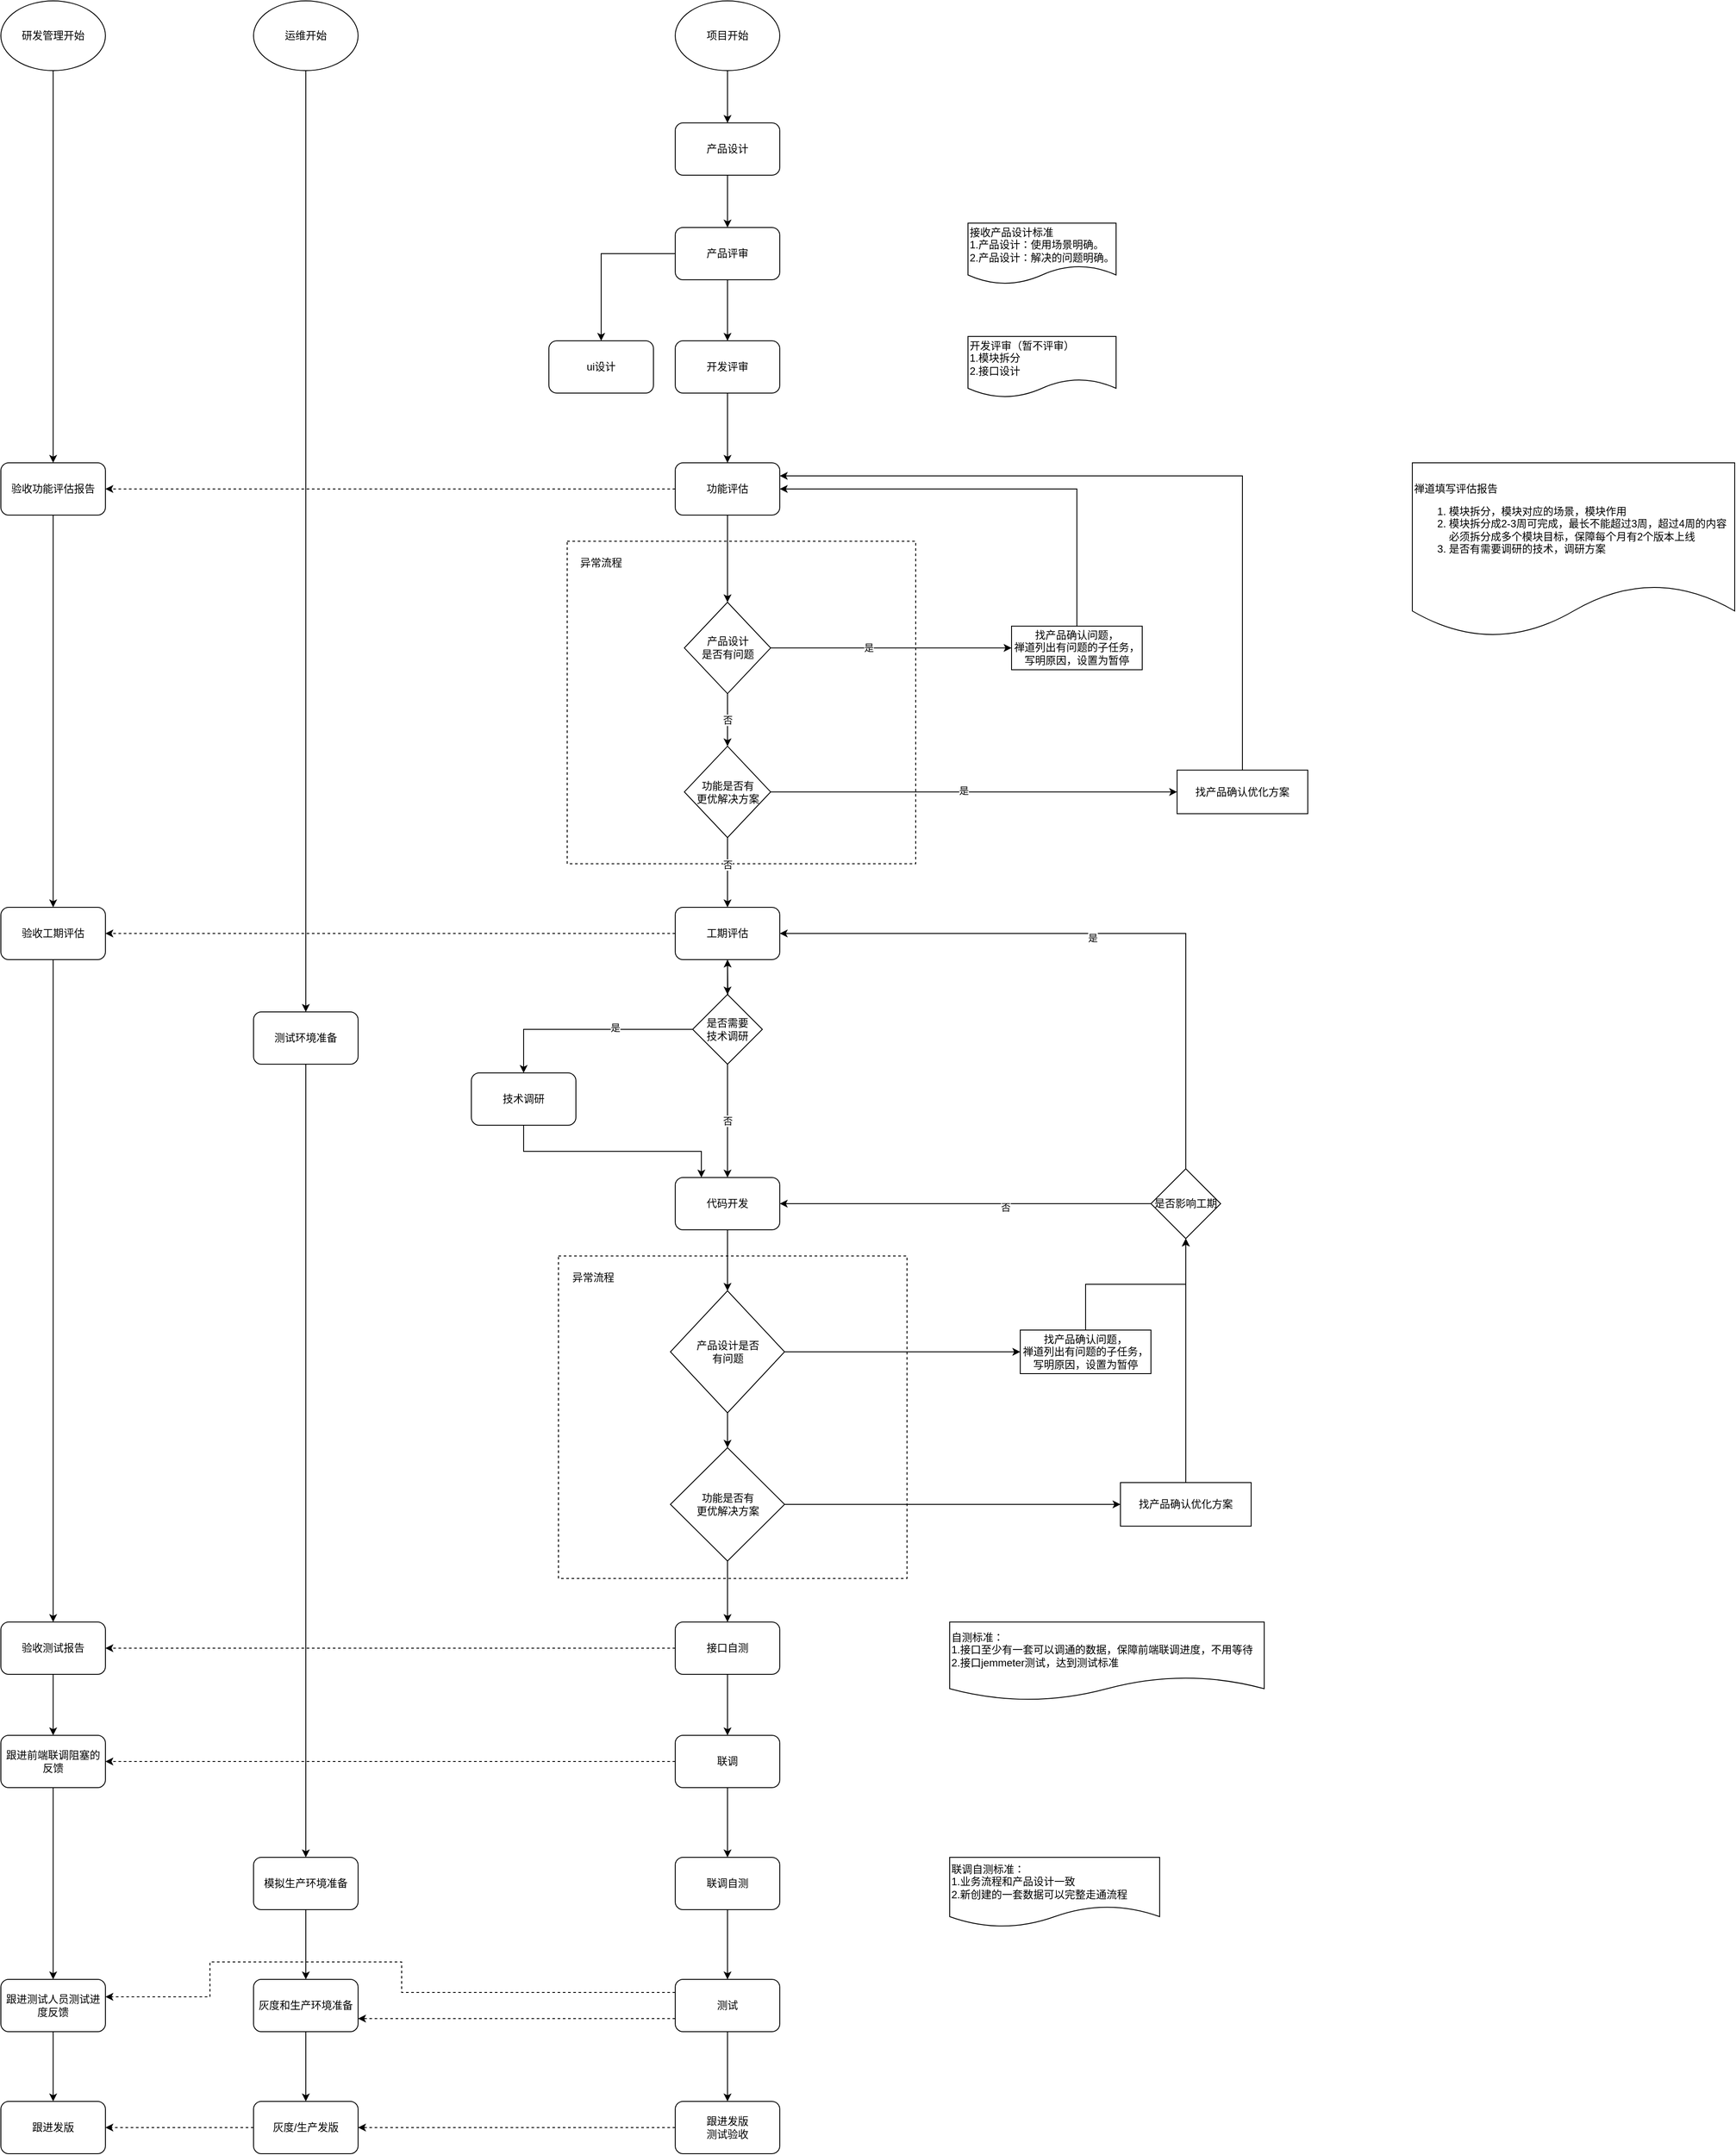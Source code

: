 <mxfile version="20.8.13" type="github">
  <diagram name="第 1 页" id="m2Nv4it-5vYWjkUrnx_C">
    <mxGraphModel dx="2973" dy="961" grid="1" gridSize="10" guides="1" tooltips="1" connect="1" arrows="1" fold="1" page="1" pageScale="1" pageWidth="827" pageHeight="1169" math="0" shadow="0">
      <root>
        <mxCell id="0" />
        <mxCell id="1" parent="0" />
        <mxCell id="9yJDeuIBgiFLJVAhCD0K-117" value="" style="rounded=0;whiteSpace=wrap;html=1;dashed=1;" vertex="1" parent="1">
          <mxGeometry x="-60" y="660" width="400" height="370" as="geometry" />
        </mxCell>
        <mxCell id="9yJDeuIBgiFLJVAhCD0K-109" value="" style="rounded=0;whiteSpace=wrap;html=1;dashed=1;" vertex="1" parent="1">
          <mxGeometry x="-70" y="1480" width="400" height="370" as="geometry" />
        </mxCell>
        <mxCell id="9yJDeuIBgiFLJVAhCD0K-54" value="" style="edgeStyle=orthogonalEdgeStyle;rounded=0;orthogonalLoop=1;jettySize=auto;html=1;" edge="1" parent="1" target="9yJDeuIBgiFLJVAhCD0K-12">
          <mxGeometry relative="1" as="geometry">
            <mxPoint x="124" y="1230" as="sourcePoint" />
          </mxGeometry>
        </mxCell>
        <mxCell id="9yJDeuIBgiFLJVAhCD0K-5" style="edgeStyle=orthogonalEdgeStyle;rounded=0;orthogonalLoop=1;jettySize=auto;html=1;" edge="1" parent="1" source="9yJDeuIBgiFLJVAhCD0K-3" target="9yJDeuIBgiFLJVAhCD0K-4">
          <mxGeometry relative="1" as="geometry" />
        </mxCell>
        <mxCell id="9yJDeuIBgiFLJVAhCD0K-3" value="项目开始" style="ellipse;whiteSpace=wrap;html=1;" vertex="1" parent="1">
          <mxGeometry x="64" y="40" width="120" height="80" as="geometry" />
        </mxCell>
        <mxCell id="9yJDeuIBgiFLJVAhCD0K-68" style="edgeStyle=orthogonalEdgeStyle;rounded=0;orthogonalLoop=1;jettySize=auto;html=1;" edge="1" parent="1" source="9yJDeuIBgiFLJVAhCD0K-4" target="9yJDeuIBgiFLJVAhCD0K-8">
          <mxGeometry relative="1" as="geometry" />
        </mxCell>
        <mxCell id="9yJDeuIBgiFLJVAhCD0K-4" value="产品设计" style="rounded=1;whiteSpace=wrap;html=1;" vertex="1" parent="1">
          <mxGeometry x="64" y="180" width="120" height="60" as="geometry" />
        </mxCell>
        <mxCell id="9yJDeuIBgiFLJVAhCD0K-6" value="ui设计" style="rounded=1;whiteSpace=wrap;html=1;" vertex="1" parent="1">
          <mxGeometry x="-81" y="430" width="120" height="60" as="geometry" />
        </mxCell>
        <mxCell id="9yJDeuIBgiFLJVAhCD0K-11" style="edgeStyle=orthogonalEdgeStyle;rounded=0;orthogonalLoop=1;jettySize=auto;html=1;" edge="1" parent="1" source="9yJDeuIBgiFLJVAhCD0K-8" target="9yJDeuIBgiFLJVAhCD0K-70">
          <mxGeometry relative="1" as="geometry" />
        </mxCell>
        <mxCell id="9yJDeuIBgiFLJVAhCD0K-69" style="edgeStyle=orthogonalEdgeStyle;rounded=0;orthogonalLoop=1;jettySize=auto;html=1;" edge="1" parent="1" source="9yJDeuIBgiFLJVAhCD0K-8" target="9yJDeuIBgiFLJVAhCD0K-6">
          <mxGeometry relative="1" as="geometry" />
        </mxCell>
        <mxCell id="9yJDeuIBgiFLJVAhCD0K-8" value="产品评审" style="rounded=1;whiteSpace=wrap;html=1;" vertex="1" parent="1">
          <mxGeometry x="64" y="300" width="120" height="60" as="geometry" />
        </mxCell>
        <mxCell id="9yJDeuIBgiFLJVAhCD0K-13" style="edgeStyle=orthogonalEdgeStyle;rounded=0;orthogonalLoop=1;jettySize=auto;html=1;entryX=0.5;entryY=0;entryDx=0;entryDy=0;" edge="1" parent="1" source="9yJDeuIBgiFLJVAhCD0K-10" target="9yJDeuIBgiFLJVAhCD0K-23">
          <mxGeometry relative="1" as="geometry" />
        </mxCell>
        <mxCell id="9yJDeuIBgiFLJVAhCD0K-87" style="edgeStyle=orthogonalEdgeStyle;rounded=0;orthogonalLoop=1;jettySize=auto;html=1;dashed=1;" edge="1" parent="1" source="9yJDeuIBgiFLJVAhCD0K-10" target="9yJDeuIBgiFLJVAhCD0K-74">
          <mxGeometry relative="1" as="geometry" />
        </mxCell>
        <mxCell id="9yJDeuIBgiFLJVAhCD0K-10" value="功能评估" style="rounded=1;whiteSpace=wrap;html=1;" vertex="1" parent="1">
          <mxGeometry x="64" y="570" width="120" height="60" as="geometry" />
        </mxCell>
        <mxCell id="9yJDeuIBgiFLJVAhCD0K-16" value="" style="edgeStyle=orthogonalEdgeStyle;rounded=0;orthogonalLoop=1;jettySize=auto;html=1;" edge="1" parent="1" source="9yJDeuIBgiFLJVAhCD0K-12" target="9yJDeuIBgiFLJVAhCD0K-111">
          <mxGeometry relative="1" as="geometry" />
        </mxCell>
        <mxCell id="9yJDeuIBgiFLJVAhCD0K-88" style="edgeStyle=orthogonalEdgeStyle;rounded=0;orthogonalLoop=1;jettySize=auto;html=1;dashed=1;" edge="1" parent="1" source="9yJDeuIBgiFLJVAhCD0K-12" target="9yJDeuIBgiFLJVAhCD0K-77">
          <mxGeometry relative="1" as="geometry" />
        </mxCell>
        <mxCell id="9yJDeuIBgiFLJVAhCD0K-12" value="工期评估" style="rounded=1;whiteSpace=wrap;html=1;" vertex="1" parent="1">
          <mxGeometry x="64" y="1080" width="120" height="60" as="geometry" />
        </mxCell>
        <mxCell id="9yJDeuIBgiFLJVAhCD0K-35" style="edgeStyle=orthogonalEdgeStyle;rounded=0;orthogonalLoop=1;jettySize=auto;html=1;" edge="1" parent="1" source="9yJDeuIBgiFLJVAhCD0K-14" target="9yJDeuIBgiFLJVAhCD0K-32">
          <mxGeometry relative="1" as="geometry" />
        </mxCell>
        <mxCell id="9yJDeuIBgiFLJVAhCD0K-14" value="代码开发" style="rounded=1;whiteSpace=wrap;html=1;" vertex="1" parent="1">
          <mxGeometry x="64" y="1390" width="120" height="60" as="geometry" />
        </mxCell>
        <mxCell id="9yJDeuIBgiFLJVAhCD0K-15" value="接收产品设计标准&lt;br&gt;1.产品设计：使用场景明确。&lt;br&gt;2.产品设计：解决的问题明确。" style="shape=document;whiteSpace=wrap;html=1;boundedLbl=1;align=left;" vertex="1" parent="1">
          <mxGeometry x="400" y="295" width="170" height="70" as="geometry" />
        </mxCell>
        <mxCell id="9yJDeuIBgiFLJVAhCD0K-37" style="edgeStyle=orthogonalEdgeStyle;rounded=0;orthogonalLoop=1;jettySize=auto;html=1;entryX=0.5;entryY=0;entryDx=0;entryDy=0;" edge="1" parent="1" source="9yJDeuIBgiFLJVAhCD0K-17" target="9yJDeuIBgiFLJVAhCD0K-19">
          <mxGeometry relative="1" as="geometry" />
        </mxCell>
        <mxCell id="9yJDeuIBgiFLJVAhCD0K-90" style="edgeStyle=orthogonalEdgeStyle;rounded=0;orthogonalLoop=1;jettySize=auto;html=1;dashed=1;" edge="1" parent="1" source="9yJDeuIBgiFLJVAhCD0K-17" target="9yJDeuIBgiFLJVAhCD0K-81">
          <mxGeometry relative="1" as="geometry" />
        </mxCell>
        <mxCell id="9yJDeuIBgiFLJVAhCD0K-17" value="联调" style="rounded=1;whiteSpace=wrap;html=1;" vertex="1" parent="1">
          <mxGeometry x="64" y="2030" width="120" height="60" as="geometry" />
        </mxCell>
        <mxCell id="9yJDeuIBgiFLJVAhCD0K-38" style="edgeStyle=orthogonalEdgeStyle;rounded=0;orthogonalLoop=1;jettySize=auto;html=1;" edge="1" parent="1" source="9yJDeuIBgiFLJVAhCD0K-19" target="9yJDeuIBgiFLJVAhCD0K-20">
          <mxGeometry relative="1" as="geometry" />
        </mxCell>
        <mxCell id="9yJDeuIBgiFLJVAhCD0K-19" value="联调自测" style="rounded=1;whiteSpace=wrap;html=1;" vertex="1" parent="1">
          <mxGeometry x="64" y="2170" width="120" height="60" as="geometry" />
        </mxCell>
        <mxCell id="9yJDeuIBgiFLJVAhCD0K-45" value="" style="edgeStyle=orthogonalEdgeStyle;rounded=0;orthogonalLoop=1;jettySize=auto;html=1;" edge="1" parent="1" source="9yJDeuIBgiFLJVAhCD0K-20" target="9yJDeuIBgiFLJVAhCD0K-44">
          <mxGeometry relative="1" as="geometry" />
        </mxCell>
        <mxCell id="9yJDeuIBgiFLJVAhCD0K-91" style="edgeStyle=orthogonalEdgeStyle;rounded=0;orthogonalLoop=1;jettySize=auto;html=1;dashed=1;exitX=0;exitY=0.25;exitDx=0;exitDy=0;entryX=1;entryY=0.333;entryDx=0;entryDy=0;entryPerimeter=0;" edge="1" parent="1" source="9yJDeuIBgiFLJVAhCD0K-20" target="9yJDeuIBgiFLJVAhCD0K-83">
          <mxGeometry relative="1" as="geometry">
            <mxPoint x="-880" y="2260" as="targetPoint" />
            <Array as="points">
              <mxPoint x="-250" y="2325" />
              <mxPoint x="-250" y="2290" />
              <mxPoint x="-470" y="2290" />
              <mxPoint x="-470" y="2330" />
            </Array>
          </mxGeometry>
        </mxCell>
        <mxCell id="9yJDeuIBgiFLJVAhCD0K-103" style="edgeStyle=orthogonalEdgeStyle;rounded=0;orthogonalLoop=1;jettySize=auto;html=1;exitX=0;exitY=0.75;exitDx=0;exitDy=0;entryX=1;entryY=0.75;entryDx=0;entryDy=0;dashed=1;" edge="1" parent="1" source="9yJDeuIBgiFLJVAhCD0K-20" target="9yJDeuIBgiFLJVAhCD0K-97">
          <mxGeometry relative="1" as="geometry" />
        </mxCell>
        <mxCell id="9yJDeuIBgiFLJVAhCD0K-20" value="测试" style="rounded=1;whiteSpace=wrap;html=1;" vertex="1" parent="1">
          <mxGeometry x="64" y="2310" width="120" height="60" as="geometry" />
        </mxCell>
        <mxCell id="9yJDeuIBgiFLJVAhCD0K-34" style="edgeStyle=orthogonalEdgeStyle;rounded=0;orthogonalLoop=1;jettySize=auto;html=1;" edge="1" parent="1" source="9yJDeuIBgiFLJVAhCD0K-22" target="9yJDeuIBgiFLJVAhCD0K-12">
          <mxGeometry relative="1" as="geometry" />
        </mxCell>
        <mxCell id="9yJDeuIBgiFLJVAhCD0K-56" value="否" style="edgeLabel;html=1;align=center;verticalAlign=middle;resizable=0;points=[];" vertex="1" connectable="0" parent="9yJDeuIBgiFLJVAhCD0K-34">
          <mxGeometry x="-0.236" relative="1" as="geometry">
            <mxPoint as="offset" />
          </mxGeometry>
        </mxCell>
        <mxCell id="9yJDeuIBgiFLJVAhCD0K-50" style="edgeStyle=orthogonalEdgeStyle;rounded=0;orthogonalLoop=1;jettySize=auto;html=1;" edge="1" parent="1" source="9yJDeuIBgiFLJVAhCD0K-22" target="9yJDeuIBgiFLJVAhCD0K-49">
          <mxGeometry relative="1" as="geometry" />
        </mxCell>
        <mxCell id="9yJDeuIBgiFLJVAhCD0K-52" value="是" style="edgeLabel;html=1;align=center;verticalAlign=middle;resizable=0;points=[];" vertex="1" connectable="0" parent="9yJDeuIBgiFLJVAhCD0K-50">
          <mxGeometry x="-0.052" y="2" relative="1" as="geometry">
            <mxPoint as="offset" />
          </mxGeometry>
        </mxCell>
        <mxCell id="9yJDeuIBgiFLJVAhCD0K-22" value="功能是否有&lt;br&gt;更优解决方案" style="rhombus;whiteSpace=wrap;html=1;" vertex="1" parent="1">
          <mxGeometry x="74.5" y="895.18" width="99" height="104.82" as="geometry" />
        </mxCell>
        <mxCell id="9yJDeuIBgiFLJVAhCD0K-26" value="否" style="edgeStyle=orthogonalEdgeStyle;rounded=0;orthogonalLoop=1;jettySize=auto;html=1;" edge="1" parent="1" source="9yJDeuIBgiFLJVAhCD0K-23" target="9yJDeuIBgiFLJVAhCD0K-22">
          <mxGeometry relative="1" as="geometry" />
        </mxCell>
        <mxCell id="9yJDeuIBgiFLJVAhCD0K-47" value="" style="edgeStyle=orthogonalEdgeStyle;rounded=0;orthogonalLoop=1;jettySize=auto;html=1;" edge="1" parent="1" source="9yJDeuIBgiFLJVAhCD0K-23" target="9yJDeuIBgiFLJVAhCD0K-46">
          <mxGeometry relative="1" as="geometry" />
        </mxCell>
        <mxCell id="9yJDeuIBgiFLJVAhCD0K-53" value="是" style="edgeLabel;html=1;align=center;verticalAlign=middle;resizable=0;points=[];" vertex="1" connectable="0" parent="9yJDeuIBgiFLJVAhCD0K-47">
          <mxGeometry x="-0.187" y="1" relative="1" as="geometry">
            <mxPoint as="offset" />
          </mxGeometry>
        </mxCell>
        <mxCell id="9yJDeuIBgiFLJVAhCD0K-23" value="产品设计&lt;br&gt;是否有问题" style="rhombus;whiteSpace=wrap;html=1;" vertex="1" parent="1">
          <mxGeometry x="74.5" y="730" width="99" height="104.82" as="geometry" />
        </mxCell>
        <mxCell id="9yJDeuIBgiFLJVAhCD0K-28" value="异常流程" style="text;html=1;strokeColor=none;fillColor=none;align=center;verticalAlign=middle;whiteSpace=wrap;rounded=0;" vertex="1" parent="1">
          <mxGeometry x="-51" y="670" width="60" height="30" as="geometry" />
        </mxCell>
        <mxCell id="9yJDeuIBgiFLJVAhCD0K-40" style="edgeStyle=orthogonalEdgeStyle;rounded=0;orthogonalLoop=1;jettySize=auto;html=1;" edge="1" parent="1" source="9yJDeuIBgiFLJVAhCD0K-30" target="9yJDeuIBgiFLJVAhCD0K-39">
          <mxGeometry relative="1" as="geometry" />
        </mxCell>
        <mxCell id="9yJDeuIBgiFLJVAhCD0K-60" style="edgeStyle=orthogonalEdgeStyle;rounded=0;orthogonalLoop=1;jettySize=auto;html=1;" edge="1" parent="1" source="9yJDeuIBgiFLJVAhCD0K-30" target="9yJDeuIBgiFLJVAhCD0K-58">
          <mxGeometry relative="1" as="geometry" />
        </mxCell>
        <mxCell id="9yJDeuIBgiFLJVAhCD0K-30" value="功能是否有&lt;br&gt;更优解决方案" style="rhombus;whiteSpace=wrap;html=1;" vertex="1" parent="1">
          <mxGeometry x="58.5" y="1700" width="131" height="130" as="geometry" />
        </mxCell>
        <mxCell id="9yJDeuIBgiFLJVAhCD0K-31" style="edgeStyle=orthogonalEdgeStyle;rounded=0;orthogonalLoop=1;jettySize=auto;html=1;" edge="1" parent="1" source="9yJDeuIBgiFLJVAhCD0K-32" target="9yJDeuIBgiFLJVAhCD0K-30">
          <mxGeometry relative="1" as="geometry" />
        </mxCell>
        <mxCell id="9yJDeuIBgiFLJVAhCD0K-59" style="edgeStyle=orthogonalEdgeStyle;rounded=0;orthogonalLoop=1;jettySize=auto;html=1;" edge="1" parent="1" source="9yJDeuIBgiFLJVAhCD0K-32" target="9yJDeuIBgiFLJVAhCD0K-57">
          <mxGeometry relative="1" as="geometry" />
        </mxCell>
        <mxCell id="9yJDeuIBgiFLJVAhCD0K-32" value="产品设计是否&lt;br&gt;有问题" style="rhombus;whiteSpace=wrap;html=1;" vertex="1" parent="1">
          <mxGeometry x="58.5" y="1520" width="131" height="140" as="geometry" />
        </mxCell>
        <mxCell id="9yJDeuIBgiFLJVAhCD0K-33" value="异常流程" style="text;html=1;strokeColor=none;fillColor=none;align=center;verticalAlign=middle;whiteSpace=wrap;rounded=0;" vertex="1" parent="1">
          <mxGeometry x="-60" y="1490" width="60" height="30" as="geometry" />
        </mxCell>
        <mxCell id="9yJDeuIBgiFLJVAhCD0K-41" style="edgeStyle=orthogonalEdgeStyle;rounded=0;orthogonalLoop=1;jettySize=auto;html=1;entryX=0.5;entryY=0;entryDx=0;entryDy=0;" edge="1" parent="1" source="9yJDeuIBgiFLJVAhCD0K-39" target="9yJDeuIBgiFLJVAhCD0K-17">
          <mxGeometry relative="1" as="geometry" />
        </mxCell>
        <mxCell id="9yJDeuIBgiFLJVAhCD0K-89" style="edgeStyle=orthogonalEdgeStyle;rounded=0;orthogonalLoop=1;jettySize=auto;html=1;dashed=1;" edge="1" parent="1" source="9yJDeuIBgiFLJVAhCD0K-39" target="9yJDeuIBgiFLJVAhCD0K-78">
          <mxGeometry relative="1" as="geometry" />
        </mxCell>
        <mxCell id="9yJDeuIBgiFLJVAhCD0K-39" value="接口自测" style="rounded=1;whiteSpace=wrap;html=1;" vertex="1" parent="1">
          <mxGeometry x="64" y="1900" width="120" height="60" as="geometry" />
        </mxCell>
        <mxCell id="9yJDeuIBgiFLJVAhCD0K-42" value="自测标准：&lt;br&gt;1.接口至少有一套可以调通的数据，保障前端联调进度，不用等待&lt;br&gt;2.接口jemmeter测试，达到测试标准" style="shape=document;whiteSpace=wrap;html=1;boundedLbl=1;align=left;" vertex="1" parent="1">
          <mxGeometry x="379" y="1900" width="361" height="90" as="geometry" />
        </mxCell>
        <mxCell id="9yJDeuIBgiFLJVAhCD0K-43" value="联调自测标准：&lt;br&gt;1.业务流程和产品设计一致&lt;br&gt;2.新创建的一套数据可以完整走通流程" style="shape=document;whiteSpace=wrap;html=1;boundedLbl=1;align=left;" vertex="1" parent="1">
          <mxGeometry x="379" y="2170" width="241" height="80" as="geometry" />
        </mxCell>
        <mxCell id="9yJDeuIBgiFLJVAhCD0K-106" style="edgeStyle=orthogonalEdgeStyle;rounded=0;orthogonalLoop=1;jettySize=auto;html=1;dashed=1;" edge="1" parent="1" source="9yJDeuIBgiFLJVAhCD0K-44" target="9yJDeuIBgiFLJVAhCD0K-99">
          <mxGeometry relative="1" as="geometry" />
        </mxCell>
        <mxCell id="9yJDeuIBgiFLJVAhCD0K-44" value="跟进发版&lt;br&gt;测试验收" style="rounded=1;whiteSpace=wrap;html=1;" vertex="1" parent="1">
          <mxGeometry x="64" y="2450" width="120" height="60" as="geometry" />
        </mxCell>
        <mxCell id="9yJDeuIBgiFLJVAhCD0K-48" style="edgeStyle=orthogonalEdgeStyle;rounded=0;orthogonalLoop=1;jettySize=auto;html=1;entryX=1;entryY=0.5;entryDx=0;entryDy=0;exitX=0.5;exitY=0;exitDx=0;exitDy=0;" edge="1" parent="1" source="9yJDeuIBgiFLJVAhCD0K-46" target="9yJDeuIBgiFLJVAhCD0K-10">
          <mxGeometry relative="1" as="geometry" />
        </mxCell>
        <mxCell id="9yJDeuIBgiFLJVAhCD0K-46" value="找产品确认问题，&lt;br&gt;禅道列出有问题的子任务，写明原因，设置为暂停&lt;br&gt;" style="whiteSpace=wrap;html=1;" vertex="1" parent="1">
          <mxGeometry x="450" y="757.41" width="150" height="50" as="geometry" />
        </mxCell>
        <mxCell id="9yJDeuIBgiFLJVAhCD0K-51" style="edgeStyle=orthogonalEdgeStyle;rounded=0;orthogonalLoop=1;jettySize=auto;html=1;entryX=1;entryY=0.25;entryDx=0;entryDy=0;exitX=0.5;exitY=0;exitDx=0;exitDy=0;" edge="1" parent="1" source="9yJDeuIBgiFLJVAhCD0K-49" target="9yJDeuIBgiFLJVAhCD0K-10">
          <mxGeometry relative="1" as="geometry" />
        </mxCell>
        <mxCell id="9yJDeuIBgiFLJVAhCD0K-49" value="找产品确认优化方案" style="whiteSpace=wrap;html=1;" vertex="1" parent="1">
          <mxGeometry x="640" y="922.59" width="150" height="50" as="geometry" />
        </mxCell>
        <mxCell id="9yJDeuIBgiFLJVAhCD0K-62" value="" style="edgeStyle=orthogonalEdgeStyle;rounded=0;orthogonalLoop=1;jettySize=auto;html=1;" edge="1" parent="1" source="9yJDeuIBgiFLJVAhCD0K-57" target="9yJDeuIBgiFLJVAhCD0K-61">
          <mxGeometry relative="1" as="geometry" />
        </mxCell>
        <mxCell id="9yJDeuIBgiFLJVAhCD0K-57" value="找产品确认问题，&lt;br&gt;禅道列出有问题的子任务，写明原因，设置为暂停&lt;br&gt;" style="whiteSpace=wrap;html=1;" vertex="1" parent="1">
          <mxGeometry x="460" y="1565" width="150" height="50" as="geometry" />
        </mxCell>
        <mxCell id="9yJDeuIBgiFLJVAhCD0K-67" style="edgeStyle=orthogonalEdgeStyle;rounded=0;orthogonalLoop=1;jettySize=auto;html=1;entryX=0.5;entryY=1;entryDx=0;entryDy=0;" edge="1" parent="1" source="9yJDeuIBgiFLJVAhCD0K-58" target="9yJDeuIBgiFLJVAhCD0K-61">
          <mxGeometry relative="1" as="geometry" />
        </mxCell>
        <mxCell id="9yJDeuIBgiFLJVAhCD0K-58" value="找产品确认优化方案" style="whiteSpace=wrap;html=1;" vertex="1" parent="1">
          <mxGeometry x="575" y="1740" width="150" height="50" as="geometry" />
        </mxCell>
        <mxCell id="9yJDeuIBgiFLJVAhCD0K-63" style="edgeStyle=orthogonalEdgeStyle;rounded=0;orthogonalLoop=1;jettySize=auto;html=1;" edge="1" parent="1" source="9yJDeuIBgiFLJVAhCD0K-61" target="9yJDeuIBgiFLJVAhCD0K-14">
          <mxGeometry relative="1" as="geometry" />
        </mxCell>
        <mxCell id="9yJDeuIBgiFLJVAhCD0K-64" value="否" style="edgeLabel;html=1;align=center;verticalAlign=middle;resizable=0;points=[];" vertex="1" connectable="0" parent="9yJDeuIBgiFLJVAhCD0K-63">
          <mxGeometry x="-0.215" y="4" relative="1" as="geometry">
            <mxPoint as="offset" />
          </mxGeometry>
        </mxCell>
        <mxCell id="9yJDeuIBgiFLJVAhCD0K-65" style="edgeStyle=orthogonalEdgeStyle;rounded=0;orthogonalLoop=1;jettySize=auto;html=1;entryX=1;entryY=0.5;entryDx=0;entryDy=0;exitX=0.5;exitY=0;exitDx=0;exitDy=0;" edge="1" parent="1" source="9yJDeuIBgiFLJVAhCD0K-61" target="9yJDeuIBgiFLJVAhCD0K-12">
          <mxGeometry relative="1" as="geometry" />
        </mxCell>
        <mxCell id="9yJDeuIBgiFLJVAhCD0K-66" value="是" style="edgeLabel;html=1;align=center;verticalAlign=middle;resizable=0;points=[];" vertex="1" connectable="0" parent="9yJDeuIBgiFLJVAhCD0K-65">
          <mxGeometry x="0.025" y="5" relative="1" as="geometry">
            <mxPoint as="offset" />
          </mxGeometry>
        </mxCell>
        <mxCell id="9yJDeuIBgiFLJVAhCD0K-61" value="是否影响工期" style="rhombus;whiteSpace=wrap;html=1;" vertex="1" parent="1">
          <mxGeometry x="610" y="1380" width="80" height="80" as="geometry" />
        </mxCell>
        <mxCell id="9yJDeuIBgiFLJVAhCD0K-71" style="edgeStyle=orthogonalEdgeStyle;rounded=0;orthogonalLoop=1;jettySize=auto;html=1;" edge="1" parent="1" source="9yJDeuIBgiFLJVAhCD0K-70" target="9yJDeuIBgiFLJVAhCD0K-10">
          <mxGeometry relative="1" as="geometry" />
        </mxCell>
        <mxCell id="9yJDeuIBgiFLJVAhCD0K-70" value="开发评审" style="rounded=1;whiteSpace=wrap;html=1;" vertex="1" parent="1">
          <mxGeometry x="64" y="430" width="120" height="60" as="geometry" />
        </mxCell>
        <mxCell id="9yJDeuIBgiFLJVAhCD0K-72" value="开发评审（暂不评审）&lt;br&gt;1.模块拆分&lt;br&gt;2.接口设计" style="shape=document;whiteSpace=wrap;html=1;boundedLbl=1;align=left;" vertex="1" parent="1">
          <mxGeometry x="400" y="425" width="170" height="70" as="geometry" />
        </mxCell>
        <mxCell id="9yJDeuIBgiFLJVAhCD0K-75" value="" style="edgeStyle=orthogonalEdgeStyle;rounded=0;orthogonalLoop=1;jettySize=auto;html=1;" edge="1" parent="1" source="9yJDeuIBgiFLJVAhCD0K-73" target="9yJDeuIBgiFLJVAhCD0K-74">
          <mxGeometry relative="1" as="geometry" />
        </mxCell>
        <mxCell id="9yJDeuIBgiFLJVAhCD0K-73" value="研发管理开始" style="ellipse;whiteSpace=wrap;html=1;" vertex="1" parent="1">
          <mxGeometry x="-710" y="40" width="120" height="80" as="geometry" />
        </mxCell>
        <mxCell id="9yJDeuIBgiFLJVAhCD0K-79" style="edgeStyle=orthogonalEdgeStyle;rounded=0;orthogonalLoop=1;jettySize=auto;html=1;" edge="1" parent="1" source="9yJDeuIBgiFLJVAhCD0K-74" target="9yJDeuIBgiFLJVAhCD0K-77">
          <mxGeometry relative="1" as="geometry" />
        </mxCell>
        <mxCell id="9yJDeuIBgiFLJVAhCD0K-74" value="验收功能评估报告" style="rounded=1;whiteSpace=wrap;html=1;" vertex="1" parent="1">
          <mxGeometry x="-710" y="570" width="120" height="60" as="geometry" />
        </mxCell>
        <mxCell id="9yJDeuIBgiFLJVAhCD0K-76" value="禅道填写评估报告&lt;br&gt;&lt;ol&gt;&lt;li&gt;模块拆分，模块对应的场景，模块作用&lt;/li&gt;&lt;li&gt;模块拆分成2-3周可完成，最长不能超过3周，超过4周的内容必须拆分成多个模块目标，保障每个月有2个版本上线&lt;/li&gt;&lt;li&gt;是否有需要调研的技术，调研方案&lt;/li&gt;&lt;/ol&gt;" style="shape=document;whiteSpace=wrap;html=1;boundedLbl=1;align=left;" vertex="1" parent="1">
          <mxGeometry x="910" y="570" width="370" height="200" as="geometry" />
        </mxCell>
        <mxCell id="9yJDeuIBgiFLJVAhCD0K-80" style="edgeStyle=orthogonalEdgeStyle;rounded=0;orthogonalLoop=1;jettySize=auto;html=1;" edge="1" parent="1" source="9yJDeuIBgiFLJVAhCD0K-77" target="9yJDeuIBgiFLJVAhCD0K-78">
          <mxGeometry relative="1" as="geometry" />
        </mxCell>
        <mxCell id="9yJDeuIBgiFLJVAhCD0K-77" value="验收工期评估" style="rounded=1;whiteSpace=wrap;html=1;" vertex="1" parent="1">
          <mxGeometry x="-710" y="1080" width="120" height="60" as="geometry" />
        </mxCell>
        <mxCell id="9yJDeuIBgiFLJVAhCD0K-82" style="edgeStyle=orthogonalEdgeStyle;rounded=0;orthogonalLoop=1;jettySize=auto;html=1;" edge="1" parent="1" source="9yJDeuIBgiFLJVAhCD0K-78" target="9yJDeuIBgiFLJVAhCD0K-81">
          <mxGeometry relative="1" as="geometry" />
        </mxCell>
        <mxCell id="9yJDeuIBgiFLJVAhCD0K-78" value="验收测试报告" style="rounded=1;whiteSpace=wrap;html=1;" vertex="1" parent="1">
          <mxGeometry x="-710" y="1900" width="120" height="60" as="geometry" />
        </mxCell>
        <mxCell id="9yJDeuIBgiFLJVAhCD0K-84" style="edgeStyle=orthogonalEdgeStyle;rounded=0;orthogonalLoop=1;jettySize=auto;html=1;" edge="1" parent="1" source="9yJDeuIBgiFLJVAhCD0K-81" target="9yJDeuIBgiFLJVAhCD0K-83">
          <mxGeometry relative="1" as="geometry" />
        </mxCell>
        <mxCell id="9yJDeuIBgiFLJVAhCD0K-81" value="跟进前端联调阻塞的反馈" style="rounded=1;whiteSpace=wrap;html=1;" vertex="1" parent="1">
          <mxGeometry x="-710" y="2030" width="120" height="60" as="geometry" />
        </mxCell>
        <mxCell id="9yJDeuIBgiFLJVAhCD0K-86" style="edgeStyle=orthogonalEdgeStyle;rounded=0;orthogonalLoop=1;jettySize=auto;html=1;" edge="1" parent="1" source="9yJDeuIBgiFLJVAhCD0K-83" target="9yJDeuIBgiFLJVAhCD0K-85">
          <mxGeometry relative="1" as="geometry" />
        </mxCell>
        <mxCell id="9yJDeuIBgiFLJVAhCD0K-83" value="跟进测试人员测试进度反馈" style="rounded=1;whiteSpace=wrap;html=1;" vertex="1" parent="1">
          <mxGeometry x="-710" y="2310" width="120" height="60" as="geometry" />
        </mxCell>
        <mxCell id="9yJDeuIBgiFLJVAhCD0K-85" value="跟进发版" style="rounded=1;whiteSpace=wrap;html=1;" vertex="1" parent="1">
          <mxGeometry x="-710" y="2450" width="120" height="60" as="geometry" />
        </mxCell>
        <mxCell id="9yJDeuIBgiFLJVAhCD0K-94" value="" style="edgeStyle=orthogonalEdgeStyle;rounded=0;orthogonalLoop=1;jettySize=auto;html=1;" edge="1" parent="1" source="9yJDeuIBgiFLJVAhCD0K-92" target="9yJDeuIBgiFLJVAhCD0K-93">
          <mxGeometry relative="1" as="geometry" />
        </mxCell>
        <mxCell id="9yJDeuIBgiFLJVAhCD0K-92" value="运维开始" style="ellipse;whiteSpace=wrap;html=1;" vertex="1" parent="1">
          <mxGeometry x="-420" y="40" width="120" height="80" as="geometry" />
        </mxCell>
        <mxCell id="9yJDeuIBgiFLJVAhCD0K-96" value="" style="edgeStyle=orthogonalEdgeStyle;rounded=0;orthogonalLoop=1;jettySize=auto;html=1;" edge="1" parent="1" source="9yJDeuIBgiFLJVAhCD0K-93" target="9yJDeuIBgiFLJVAhCD0K-95">
          <mxGeometry relative="1" as="geometry" />
        </mxCell>
        <mxCell id="9yJDeuIBgiFLJVAhCD0K-93" value="测试环境准备" style="rounded=1;whiteSpace=wrap;html=1;" vertex="1" parent="1">
          <mxGeometry x="-420" y="1200" width="120" height="60" as="geometry" />
        </mxCell>
        <mxCell id="9yJDeuIBgiFLJVAhCD0K-98" style="edgeStyle=orthogonalEdgeStyle;rounded=0;orthogonalLoop=1;jettySize=auto;html=1;" edge="1" parent="1" source="9yJDeuIBgiFLJVAhCD0K-95" target="9yJDeuIBgiFLJVAhCD0K-97">
          <mxGeometry relative="1" as="geometry" />
        </mxCell>
        <mxCell id="9yJDeuIBgiFLJVAhCD0K-95" value="模拟生产环境准备" style="rounded=1;whiteSpace=wrap;html=1;" vertex="1" parent="1">
          <mxGeometry x="-420" y="2170" width="120" height="60" as="geometry" />
        </mxCell>
        <mxCell id="9yJDeuIBgiFLJVAhCD0K-100" style="edgeStyle=orthogonalEdgeStyle;rounded=0;orthogonalLoop=1;jettySize=auto;html=1;" edge="1" parent="1" source="9yJDeuIBgiFLJVAhCD0K-97" target="9yJDeuIBgiFLJVAhCD0K-99">
          <mxGeometry relative="1" as="geometry" />
        </mxCell>
        <mxCell id="9yJDeuIBgiFLJVAhCD0K-97" value="灰度和生产环境准备" style="rounded=1;whiteSpace=wrap;html=1;" vertex="1" parent="1">
          <mxGeometry x="-420" y="2310" width="120" height="60" as="geometry" />
        </mxCell>
        <mxCell id="9yJDeuIBgiFLJVAhCD0K-107" style="edgeStyle=orthogonalEdgeStyle;rounded=0;orthogonalLoop=1;jettySize=auto;html=1;dashed=1;" edge="1" parent="1" source="9yJDeuIBgiFLJVAhCD0K-99" target="9yJDeuIBgiFLJVAhCD0K-85">
          <mxGeometry relative="1" as="geometry" />
        </mxCell>
        <mxCell id="9yJDeuIBgiFLJVAhCD0K-99" value="灰度/生产发版" style="rounded=1;whiteSpace=wrap;html=1;" vertex="1" parent="1">
          <mxGeometry x="-420" y="2450" width="120" height="60" as="geometry" />
        </mxCell>
        <mxCell id="9yJDeuIBgiFLJVAhCD0K-115" style="edgeStyle=orthogonalEdgeStyle;rounded=0;orthogonalLoop=1;jettySize=auto;html=1;entryX=0.25;entryY=0;entryDx=0;entryDy=0;exitX=0.5;exitY=1;exitDx=0;exitDy=0;" edge="1" parent="1" source="9yJDeuIBgiFLJVAhCD0K-110" target="9yJDeuIBgiFLJVAhCD0K-14">
          <mxGeometry relative="1" as="geometry" />
        </mxCell>
        <mxCell id="9yJDeuIBgiFLJVAhCD0K-110" value="技术调研" style="rounded=1;whiteSpace=wrap;html=1;" vertex="1" parent="1">
          <mxGeometry x="-170" y="1270" width="120" height="60" as="geometry" />
        </mxCell>
        <mxCell id="9yJDeuIBgiFLJVAhCD0K-112" value="否" style="edgeStyle=orthogonalEdgeStyle;rounded=0;orthogonalLoop=1;jettySize=auto;html=1;" edge="1" parent="1" source="9yJDeuIBgiFLJVAhCD0K-111" target="9yJDeuIBgiFLJVAhCD0K-14">
          <mxGeometry relative="1" as="geometry" />
        </mxCell>
        <mxCell id="9yJDeuIBgiFLJVAhCD0K-113" style="edgeStyle=orthogonalEdgeStyle;rounded=0;orthogonalLoop=1;jettySize=auto;html=1;entryX=0.5;entryY=0;entryDx=0;entryDy=0;" edge="1" parent="1" source="9yJDeuIBgiFLJVAhCD0K-111" target="9yJDeuIBgiFLJVAhCD0K-110">
          <mxGeometry relative="1" as="geometry">
            <mxPoint x="-30" y="1300" as="targetPoint" />
          </mxGeometry>
        </mxCell>
        <mxCell id="9yJDeuIBgiFLJVAhCD0K-114" value="是" style="edgeLabel;html=1;align=center;verticalAlign=middle;resizable=0;points=[];" vertex="1" connectable="0" parent="9yJDeuIBgiFLJVAhCD0K-113">
          <mxGeometry x="-0.267" y="-2" relative="1" as="geometry">
            <mxPoint as="offset" />
          </mxGeometry>
        </mxCell>
        <mxCell id="9yJDeuIBgiFLJVAhCD0K-111" value="是否需要&lt;br&gt;技术调研" style="rhombus;whiteSpace=wrap;html=1;" vertex="1" parent="1">
          <mxGeometry x="84" y="1180" width="80" height="80" as="geometry" />
        </mxCell>
      </root>
    </mxGraphModel>
  </diagram>
</mxfile>
